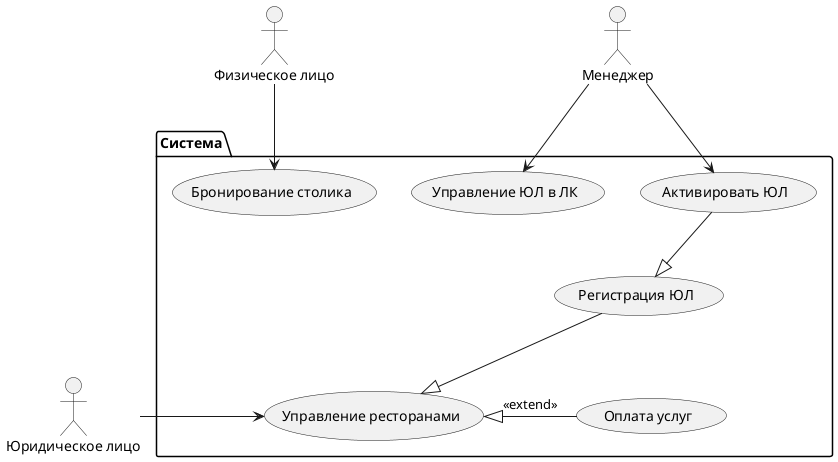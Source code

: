 @startuml

Actor "Юридическое лицо" as ul
Actor "Физическое лицо" as fl
Actor "Менеджер" as manager

package Система {
    usecase "Управление ресторанами" as UC1
    usecase "Оплата услуг" as UC2
    usecase "Регистрация ЮЛ" as UC3
    usecase "Бронирование столика" as UC4
    usecase "Управление ЮЛ в ЛК" as UC5
    usecase "Активировать ЮЛ" as UC6
}

ul -> UC1
UC1 <|-right- UC2 : <<extend>>
UC3 --|> UC1

fl --> UC4

manager --> UC5
manager --> UC6
UC6 --|> UC3

@enduml